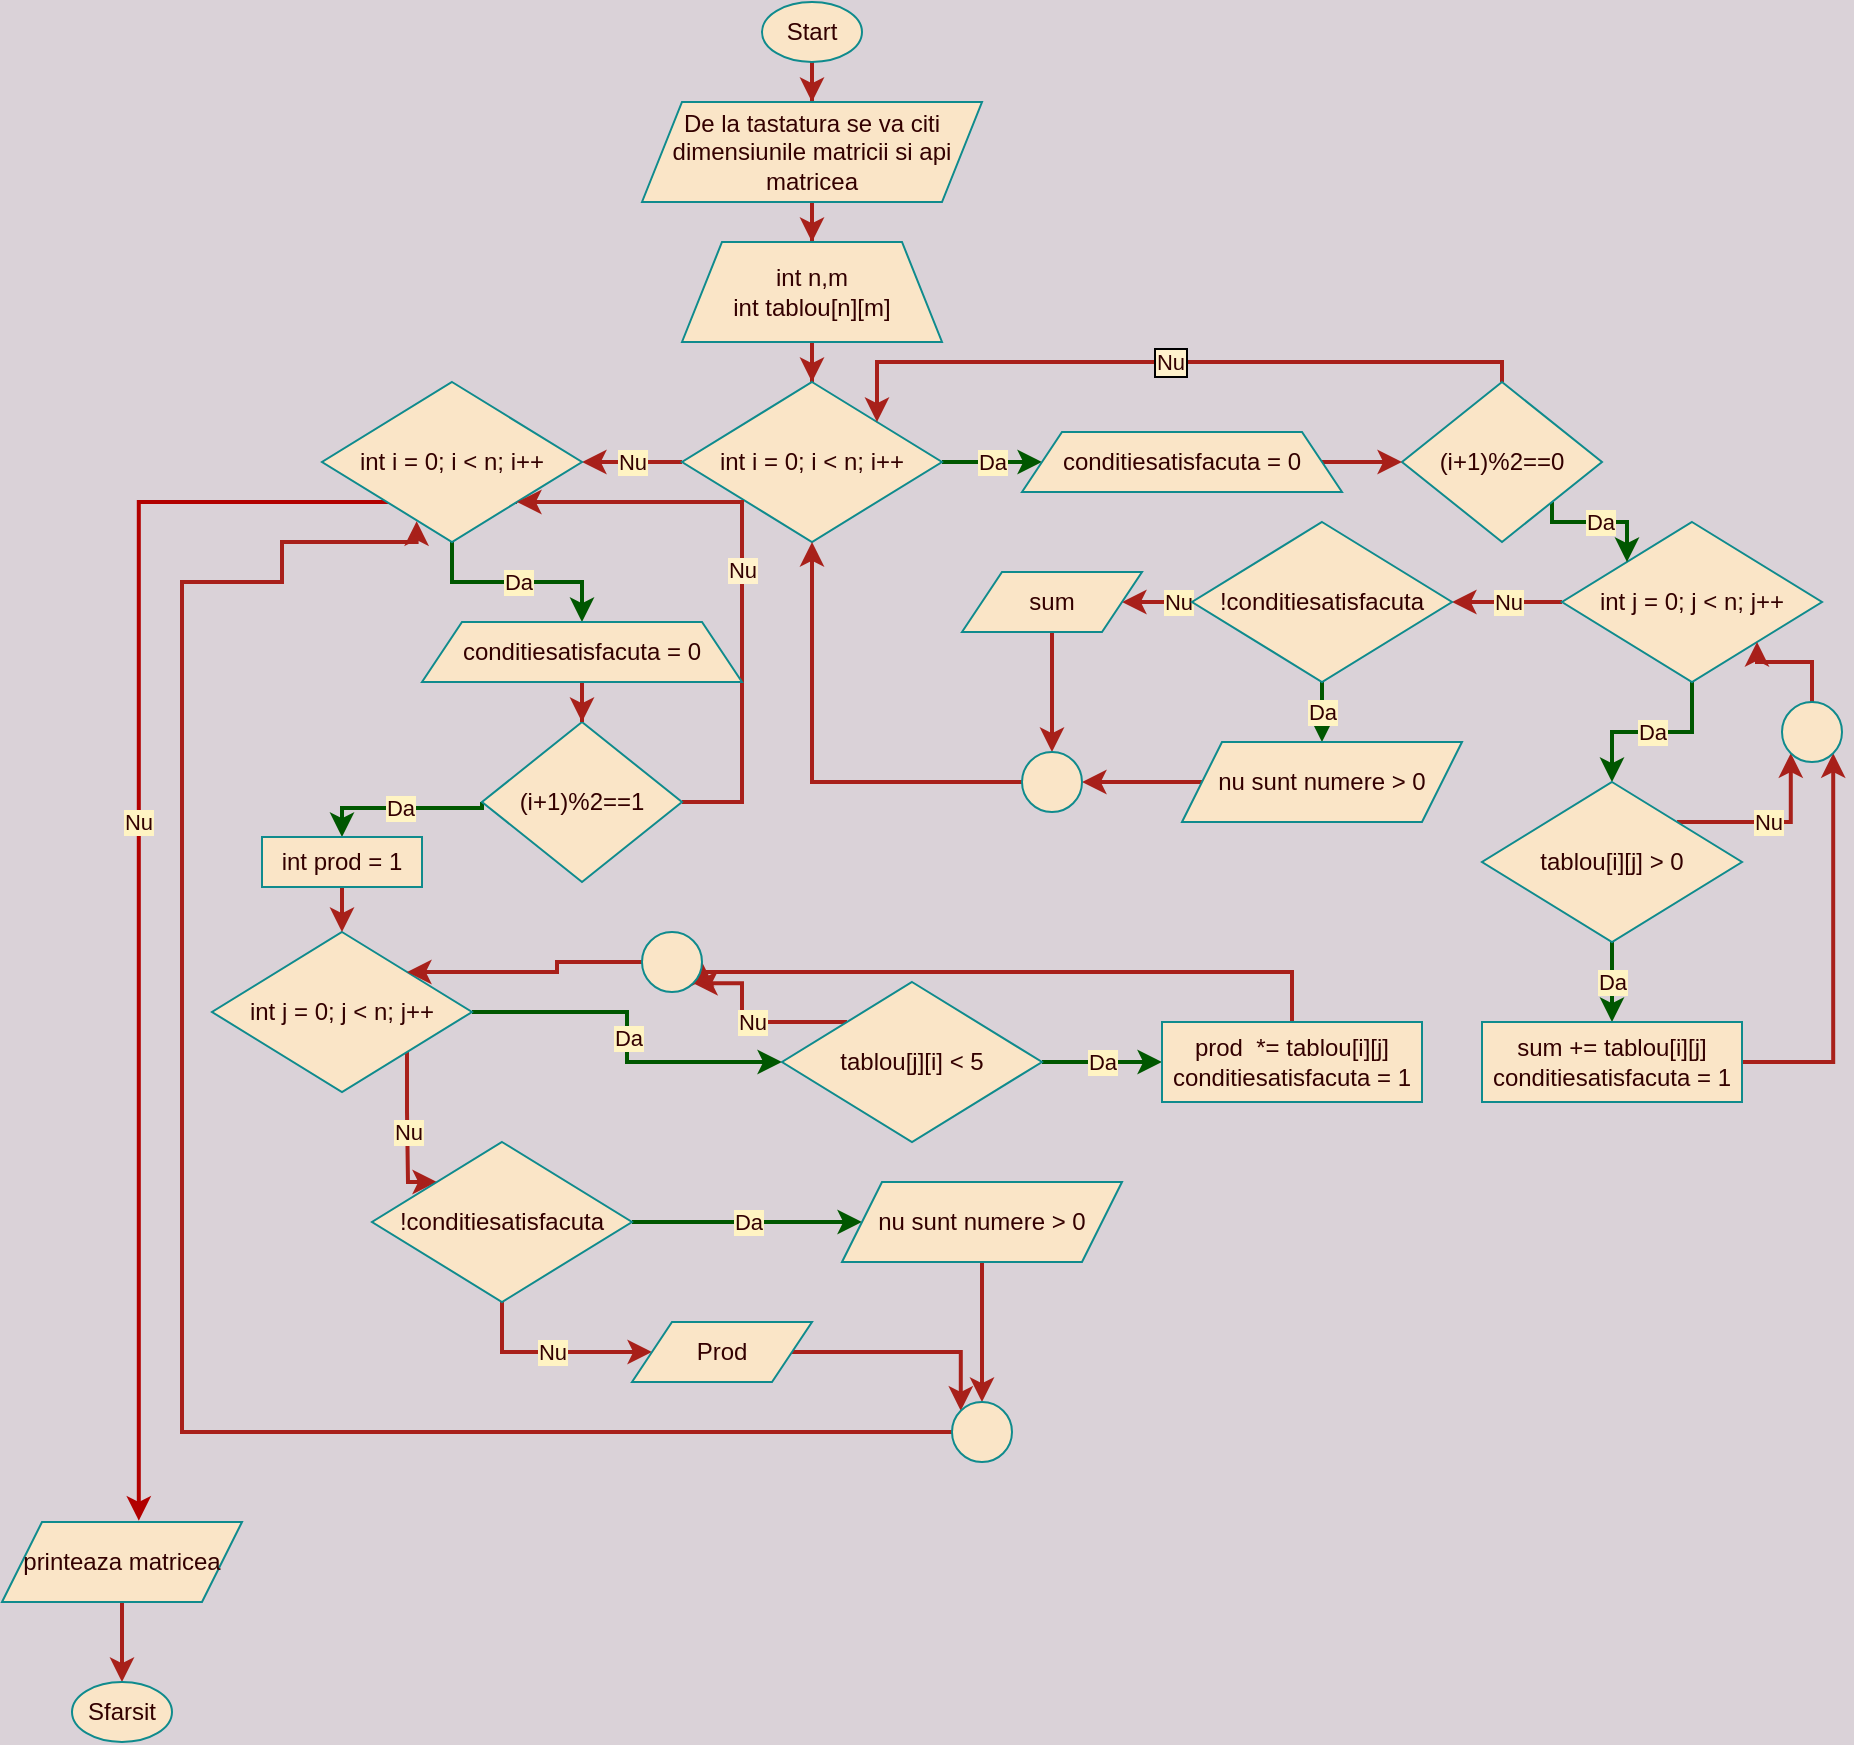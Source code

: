 <mxfile version="13.7.3" type="device"><diagram id="RLgPyAIs4FqjotcsVMBD" name="Page-1"><mxGraphModel dx="2130" dy="870" grid="1" gridSize="10" guides="1" tooltips="1" connect="1" arrows="1" fold="1" page="1" pageScale="1" pageWidth="850" pageHeight="1100" background="#DAD2D8" math="0" shadow="0"><root><mxCell id="0"/><mxCell id="1" parent="0"/><mxCell id="8iJlqZLfJ56xnF9CxDdc-15" style="edgeStyle=orthogonalEdgeStyle;rounded=0;orthogonalLoop=1;jettySize=auto;html=1;strokeWidth=2;labelBackgroundColor=none;strokeColor=#A8201A;fontColor=#330000;" edge="1" parent="1" source="8iJlqZLfJ56xnF9CxDdc-1" target="8iJlqZLfJ56xnF9CxDdc-3"><mxGeometry relative="1" as="geometry"/></mxCell><mxCell id="8iJlqZLfJ56xnF9CxDdc-1" value="Start" style="ellipse;whiteSpace=wrap;html=1;fillColor=#FAE5C7;strokeColor=#0F8B8D;fontColor=#330000;labelBackgroundColor=none;" vertex="1" parent="1"><mxGeometry x="290" y="70" width="50" height="30" as="geometry"/></mxCell><mxCell id="8iJlqZLfJ56xnF9CxDdc-16" style="edgeStyle=orthogonalEdgeStyle;rounded=0;orthogonalLoop=1;jettySize=auto;html=1;strokeWidth=2;labelBackgroundColor=none;strokeColor=#A8201A;fontColor=#330000;" edge="1" parent="1" source="8iJlqZLfJ56xnF9CxDdc-3" target="8iJlqZLfJ56xnF9CxDdc-4"><mxGeometry relative="1" as="geometry"/></mxCell><mxCell id="8iJlqZLfJ56xnF9CxDdc-3" value="De la tastatura se va citi dimensiunile matricii si api matricea" style="shape=parallelogram;perimeter=parallelogramPerimeter;whiteSpace=wrap;html=1;fixedSize=1;fillColor=#FAE5C7;strokeColor=#0F8B8D;fontColor=#330000;labelBackgroundColor=none;" vertex="1" parent="1"><mxGeometry x="230" y="120" width="170" height="50" as="geometry"/></mxCell><mxCell id="8iJlqZLfJ56xnF9CxDdc-17" style="edgeStyle=orthogonalEdgeStyle;rounded=0;orthogonalLoop=1;jettySize=auto;html=1;strokeWidth=2;labelBackgroundColor=none;strokeColor=#A8201A;fontColor=#330000;" edge="1" parent="1" source="8iJlqZLfJ56xnF9CxDdc-4" target="8iJlqZLfJ56xnF9CxDdc-6"><mxGeometry relative="1" as="geometry"/></mxCell><mxCell id="8iJlqZLfJ56xnF9CxDdc-4" value="int n,m&lt;br&gt;int tablou[n][m]&lt;br&gt;" style="shape=trapezoid;perimeter=trapezoidPerimeter;whiteSpace=wrap;html=1;fixedSize=1;fillColor=#FAE5C7;strokeColor=#0F8B8D;fontColor=#330000;labelBackgroundColor=none;" vertex="1" parent="1"><mxGeometry x="250" y="190" width="130" height="50" as="geometry"/></mxCell><mxCell id="8iJlqZLfJ56xnF9CxDdc-18" value="Da" style="edgeStyle=orthogonalEdgeStyle;rounded=0;orthogonalLoop=1;jettySize=auto;html=1;entryX=0;entryY=0.5;entryDx=0;entryDy=0;strokeWidth=2;labelBackgroundColor=#FFF4C3;strokeColor=#005700;fillColor=#008a00;fontColor=#330000;labelBorderColor=none;" edge="1" parent="1" source="8iJlqZLfJ56xnF9CxDdc-6" target="8iJlqZLfJ56xnF9CxDdc-10"><mxGeometry relative="1" as="geometry"/></mxCell><mxCell id="8iJlqZLfJ56xnF9CxDdc-71" value="Nu" style="edgeStyle=orthogonalEdgeStyle;rounded=0;orthogonalLoop=1;jettySize=auto;html=1;strokeWidth=2;labelBackgroundColor=#FFF4C3;strokeColor=#A8201A;fontColor=#330000;labelBorderColor=none;" edge="1" parent="1" source="8iJlqZLfJ56xnF9CxDdc-6" target="8iJlqZLfJ56xnF9CxDdc-50"><mxGeometry relative="1" as="geometry"/></mxCell><mxCell id="8iJlqZLfJ56xnF9CxDdc-6" value="int&amp;nbsp;i&amp;nbsp;=&amp;nbsp;0;&amp;nbsp;i&amp;nbsp;&amp;lt;&amp;nbsp;n;&amp;nbsp;i++" style="rhombus;whiteSpace=wrap;html=1;fillColor=#FAE5C7;strokeColor=#0F8B8D;fontColor=#330000;labelBackgroundColor=none;" vertex="1" parent="1"><mxGeometry x="250" y="260" width="130" height="80" as="geometry"/></mxCell><mxCell id="8iJlqZLfJ56xnF9CxDdc-21" value="Da" style="edgeStyle=orthogonalEdgeStyle;rounded=0;orthogonalLoop=1;jettySize=auto;html=1;strokeWidth=2;labelBackgroundColor=#FFF4C3;strokeColor=#005700;fillColor=#008a00;fontColor=#330000;labelBorderColor=none;" edge="1" parent="1" source="8iJlqZLfJ56xnF9CxDdc-7" target="8iJlqZLfJ56xnF9CxDdc-9"><mxGeometry relative="1" as="geometry"/></mxCell><mxCell id="8iJlqZLfJ56xnF9CxDdc-24" value="Nu" style="edgeStyle=orthogonalEdgeStyle;rounded=0;orthogonalLoop=1;jettySize=auto;html=1;strokeWidth=2;labelBackgroundColor=#FFF4C3;strokeColor=#A8201A;fontColor=#330000;labelBorderColor=none;" edge="1" parent="1" source="8iJlqZLfJ56xnF9CxDdc-7" target="8iJlqZLfJ56xnF9CxDdc-12"><mxGeometry relative="1" as="geometry"/></mxCell><mxCell id="8iJlqZLfJ56xnF9CxDdc-7" value="int j =&amp;nbsp;0; j &amp;lt;&amp;nbsp;n; j++" style="rhombus;whiteSpace=wrap;html=1;fillColor=#FAE5C7;strokeColor=#0F8B8D;fontColor=#330000;labelBackgroundColor=none;" vertex="1" parent="1"><mxGeometry x="690" y="330" width="130" height="80" as="geometry"/></mxCell><mxCell id="8iJlqZLfJ56xnF9CxDdc-20" value="Da" style="edgeStyle=orthogonalEdgeStyle;rounded=0;orthogonalLoop=1;jettySize=auto;html=1;exitX=1;exitY=1;exitDx=0;exitDy=0;entryX=0;entryY=0;entryDx=0;entryDy=0;strokeWidth=2;labelBackgroundColor=#FFF4C3;strokeColor=#005700;fillColor=#008a00;fontColor=#330000;labelBorderColor=none;" edge="1" parent="1" source="8iJlqZLfJ56xnF9CxDdc-8" target="8iJlqZLfJ56xnF9CxDdc-7"><mxGeometry relative="1" as="geometry"><Array as="points"><mxPoint x="685" y="330"/><mxPoint x="723" y="330"/></Array></mxGeometry></mxCell><mxCell id="8iJlqZLfJ56xnF9CxDdc-101" value="Nu" style="edgeStyle=orthogonalEdgeStyle;rounded=0;orthogonalLoop=1;jettySize=auto;html=1;labelBackgroundColor=#FFF2CC;strokeColor=#A8201A;strokeWidth=2;fontColor=#330000;entryX=1;entryY=0;entryDx=0;entryDy=0;labelBorderColor=#000000;" edge="1" parent="1" source="8iJlqZLfJ56xnF9CxDdc-8" target="8iJlqZLfJ56xnF9CxDdc-6"><mxGeometry relative="1" as="geometry"><mxPoint x="570" y="230" as="targetPoint"/><Array as="points"><mxPoint x="660" y="250"/><mxPoint x="348" y="250"/></Array></mxGeometry></mxCell><mxCell id="8iJlqZLfJ56xnF9CxDdc-8" value="(i+1)%2==0" style="rhombus;whiteSpace=wrap;html=1;fillColor=#FAE5C7;strokeColor=#0F8B8D;fontColor=#330000;labelBackgroundColor=none;" vertex="1" parent="1"><mxGeometry x="610" y="260" width="100" height="80" as="geometry"/></mxCell><mxCell id="8iJlqZLfJ56xnF9CxDdc-22" value="Da" style="edgeStyle=orthogonalEdgeStyle;rounded=0;orthogonalLoop=1;jettySize=auto;html=1;exitX=0.5;exitY=1;exitDx=0;exitDy=0;entryX=0.5;entryY=0;entryDx=0;entryDy=0;strokeWidth=2;labelBackgroundColor=#FFF4C3;strokeColor=#005700;fillColor=#008a00;fontColor=#330000;labelBorderColor=none;" edge="1" parent="1" source="8iJlqZLfJ56xnF9CxDdc-9" target="8iJlqZLfJ56xnF9CxDdc-11"><mxGeometry relative="1" as="geometry"/></mxCell><mxCell id="8iJlqZLfJ56xnF9CxDdc-81" value="Nu" style="edgeStyle=orthogonalEdgeStyle;rounded=0;orthogonalLoop=1;jettySize=auto;html=1;exitX=1;exitY=0;exitDx=0;exitDy=0;entryX=0;entryY=1;entryDx=0;entryDy=0;strokeWidth=2;labelBackgroundColor=#FFF4C3;strokeColor=#A8201A;fontColor=#330000;labelBorderColor=none;" edge="1" parent="1" source="8iJlqZLfJ56xnF9CxDdc-9" target="8iJlqZLfJ56xnF9CxDdc-86"><mxGeometry relative="1" as="geometry"/></mxCell><mxCell id="8iJlqZLfJ56xnF9CxDdc-9" value="tablou[i][j] &amp;gt; 0" style="rhombus;whiteSpace=wrap;html=1;fillColor=#FAE5C7;strokeColor=#0F8B8D;fontColor=#330000;labelBackgroundColor=none;" vertex="1" parent="1"><mxGeometry x="650" y="460" width="130" height="80" as="geometry"/></mxCell><mxCell id="8iJlqZLfJ56xnF9CxDdc-19" style="edgeStyle=orthogonalEdgeStyle;rounded=0;orthogonalLoop=1;jettySize=auto;html=1;strokeWidth=2;labelBackgroundColor=none;strokeColor=#A8201A;fontColor=#330000;" edge="1" parent="1" source="8iJlqZLfJ56xnF9CxDdc-10" target="8iJlqZLfJ56xnF9CxDdc-8"><mxGeometry relative="1" as="geometry"/></mxCell><mxCell id="8iJlqZLfJ56xnF9CxDdc-10" value="conditiesatisfacuta = 0" style="shape=trapezoid;perimeter=trapezoidPerimeter;whiteSpace=wrap;html=1;fixedSize=1;fillColor=#FAE5C7;strokeColor=#0F8B8D;fontColor=#330000;labelBackgroundColor=none;" vertex="1" parent="1"><mxGeometry x="420" y="285" width="160" height="30" as="geometry"/></mxCell><mxCell id="8iJlqZLfJ56xnF9CxDdc-87" style="edgeStyle=orthogonalEdgeStyle;rounded=0;orthogonalLoop=1;jettySize=auto;html=1;entryX=1;entryY=1;entryDx=0;entryDy=0;strokeWidth=2;labelBackgroundColor=none;strokeColor=#A8201A;fontColor=#330000;" edge="1" parent="1" source="8iJlqZLfJ56xnF9CxDdc-11" target="8iJlqZLfJ56xnF9CxDdc-86"><mxGeometry relative="1" as="geometry"/></mxCell><mxCell id="8iJlqZLfJ56xnF9CxDdc-11" value="sum += tablou[i][j]&lt;br&gt;conditiesatisfacuta = 1" style="rounded=0;whiteSpace=wrap;html=1;fillColor=#FAE5C7;strokeColor=#0F8B8D;fontColor=#330000;labelBackgroundColor=none;" vertex="1" parent="1"><mxGeometry x="650" y="580" width="130" height="40" as="geometry"/></mxCell><mxCell id="8iJlqZLfJ56xnF9CxDdc-25" value="Da" style="edgeStyle=orthogonalEdgeStyle;rounded=0;orthogonalLoop=1;jettySize=auto;html=1;strokeWidth=2;labelBackgroundColor=#FFF4C3;strokeColor=#005700;fillColor=#008a00;fontColor=#330000;labelBorderColor=none;" edge="1" parent="1" source="8iJlqZLfJ56xnF9CxDdc-12" target="8iJlqZLfJ56xnF9CxDdc-13"><mxGeometry relative="1" as="geometry"/></mxCell><mxCell id="8iJlqZLfJ56xnF9CxDdc-26" value="Nu" style="edgeStyle=orthogonalEdgeStyle;rounded=0;orthogonalLoop=1;jettySize=auto;html=1;strokeWidth=2;labelBackgroundColor=#FFF4C3;strokeColor=#A8201A;fontColor=#330000;labelBorderColor=none;" edge="1" parent="1" source="8iJlqZLfJ56xnF9CxDdc-12" target="8iJlqZLfJ56xnF9CxDdc-14"><mxGeometry relative="1" as="geometry"/></mxCell><mxCell id="8iJlqZLfJ56xnF9CxDdc-12" value="!conditiesatisfacuta" style="rhombus;whiteSpace=wrap;html=1;fillColor=#FAE5C7;strokeColor=#0F8B8D;fontColor=#330000;labelBackgroundColor=none;" vertex="1" parent="1"><mxGeometry x="505" y="330" width="130" height="80" as="geometry"/></mxCell><mxCell id="8iJlqZLfJ56xnF9CxDdc-28" style="edgeStyle=orthogonalEdgeStyle;rounded=0;orthogonalLoop=1;jettySize=auto;html=1;strokeWidth=2;labelBackgroundColor=none;strokeColor=#A8201A;fontColor=#330000;" edge="1" parent="1" source="8iJlqZLfJ56xnF9CxDdc-13" target="8iJlqZLfJ56xnF9CxDdc-27"><mxGeometry relative="1" as="geometry"/></mxCell><mxCell id="8iJlqZLfJ56xnF9CxDdc-13" value="nu sunt numere &amp;gt; 0" style="shape=parallelogram;perimeter=parallelogramPerimeter;whiteSpace=wrap;html=1;fixedSize=1;fillColor=#FAE5C7;strokeColor=#0F8B8D;fontColor=#330000;labelBackgroundColor=none;" vertex="1" parent="1"><mxGeometry x="500" y="440" width="140" height="40" as="geometry"/></mxCell><mxCell id="8iJlqZLfJ56xnF9CxDdc-29" style="edgeStyle=orthogonalEdgeStyle;rounded=0;orthogonalLoop=1;jettySize=auto;html=1;strokeWidth=2;labelBackgroundColor=none;strokeColor=#A8201A;fontColor=#330000;" edge="1" parent="1" source="8iJlqZLfJ56xnF9CxDdc-14" target="8iJlqZLfJ56xnF9CxDdc-27"><mxGeometry relative="1" as="geometry"/></mxCell><mxCell id="8iJlqZLfJ56xnF9CxDdc-14" value="sum" style="shape=parallelogram;perimeter=parallelogramPerimeter;whiteSpace=wrap;html=1;fixedSize=1;fillColor=#FAE5C7;strokeColor=#0F8B8D;fontColor=#330000;labelBackgroundColor=none;" vertex="1" parent="1"><mxGeometry x="390" y="355" width="90" height="30" as="geometry"/></mxCell><mxCell id="8iJlqZLfJ56xnF9CxDdc-30" style="edgeStyle=orthogonalEdgeStyle;rounded=0;orthogonalLoop=1;jettySize=auto;html=1;strokeWidth=2;labelBackgroundColor=none;strokeColor=#A8201A;fontColor=#330000;" edge="1" parent="1" source="8iJlqZLfJ56xnF9CxDdc-27" target="8iJlqZLfJ56xnF9CxDdc-6"><mxGeometry relative="1" as="geometry"/></mxCell><mxCell id="8iJlqZLfJ56xnF9CxDdc-27" value="" style="ellipse;whiteSpace=wrap;html=1;aspect=fixed;fillColor=#FAE5C7;strokeColor=#0F8B8D;fontColor=#330000;labelBackgroundColor=none;" vertex="1" parent="1"><mxGeometry x="420" y="445" width="30" height="30" as="geometry"/></mxCell><mxCell id="8iJlqZLfJ56xnF9CxDdc-72" value="Da" style="edgeStyle=orthogonalEdgeStyle;rounded=0;orthogonalLoop=1;jettySize=auto;html=1;entryX=0.5;entryY=0;entryDx=0;entryDy=0;strokeWidth=2;exitX=0.5;exitY=1;exitDx=0;exitDy=0;labelBackgroundColor=#FFF4C3;strokeColor=#005700;fillColor=#008a00;fontColor=#330000;labelBorderColor=none;" edge="1" parent="1" source="8iJlqZLfJ56xnF9CxDdc-50" target="8iJlqZLfJ56xnF9CxDdc-59"><mxGeometry relative="1" as="geometry"><mxPoint x="155" y="500" as="sourcePoint"/></mxGeometry></mxCell><mxCell id="8iJlqZLfJ56xnF9CxDdc-90" value="Nu" style="edgeStyle=orthogonalEdgeStyle;rounded=0;orthogonalLoop=1;jettySize=auto;html=1;exitX=1;exitY=1;exitDx=0;exitDy=0;entryX=0.57;entryY=-0.017;entryDx=0;entryDy=0;entryPerimeter=0;strokeWidth=2;labelBackgroundColor=#FFF4C3;strokeColor=#B20000;fillColor=#e51400;fontColor=#330000;labelBorderColor=none;" edge="1" parent="1" source="8iJlqZLfJ56xnF9CxDdc-50" target="8iJlqZLfJ56xnF9CxDdc-89"><mxGeometry relative="1" as="geometry"/></mxCell><mxCell id="8iJlqZLfJ56xnF9CxDdc-50" value="int&amp;nbsp;i&amp;nbsp;=&amp;nbsp;0;&amp;nbsp;i&amp;nbsp;&amp;lt;&amp;nbsp;n;&amp;nbsp;i++" style="rhombus;whiteSpace=wrap;html=1;fillColor=#FAE5C7;strokeColor=#0F8B8D;fontColor=#330000;labelBackgroundColor=none;" vertex="1" parent="1"><mxGeometry x="70" y="260" width="130" height="80" as="geometry"/></mxCell><mxCell id="8iJlqZLfJ56xnF9CxDdc-76" value="Da" style="edgeStyle=orthogonalEdgeStyle;rounded=0;orthogonalLoop=1;jettySize=auto;html=1;entryX=0;entryY=0.5;entryDx=0;entryDy=0;strokeWidth=2;labelBackgroundColor=#FFF4C3;strokeColor=#005700;fillColor=#008a00;fontColor=#330000;labelBorderColor=none;" edge="1" parent="1" source="8iJlqZLfJ56xnF9CxDdc-53" target="8iJlqZLfJ56xnF9CxDdc-57"><mxGeometry relative="1" as="geometry"/></mxCell><mxCell id="8iJlqZLfJ56xnF9CxDdc-80" value="Nu" style="edgeStyle=orthogonalEdgeStyle;rounded=0;orthogonalLoop=1;jettySize=auto;html=1;exitX=1;exitY=1;exitDx=0;exitDy=0;entryX=0;entryY=0;entryDx=0;entryDy=0;strokeWidth=2;labelBackgroundColor=#FFF4C3;strokeColor=#A8201A;fontColor=#330000;labelBorderColor=none;" edge="1" parent="1" source="8iJlqZLfJ56xnF9CxDdc-53" target="8iJlqZLfJ56xnF9CxDdc-64"><mxGeometry relative="1" as="geometry"><Array as="points"><mxPoint x="113" y="625"/><mxPoint x="113" y="625"/><mxPoint x="113" y="660"/></Array></mxGeometry></mxCell><mxCell id="8iJlqZLfJ56xnF9CxDdc-53" value="int j =&amp;nbsp;0; j &amp;lt;&amp;nbsp;n; j++" style="rhombus;whiteSpace=wrap;html=1;fillColor=#FAE5C7;strokeColor=#0F8B8D;fontColor=#330000;labelBackgroundColor=none;" vertex="1" parent="1"><mxGeometry x="15" y="535" width="130" height="80" as="geometry"/></mxCell><mxCell id="8iJlqZLfJ56xnF9CxDdc-74" value="Da" style="edgeStyle=orthogonalEdgeStyle;rounded=0;orthogonalLoop=1;jettySize=auto;html=1;strokeWidth=2;exitX=0;exitY=0.5;exitDx=0;exitDy=0;labelBackgroundColor=#FFF4C3;strokeColor=#005700;entryX=0.5;entryY=0;entryDx=0;entryDy=0;fillColor=#008a00;fontColor=#330000;labelBorderColor=none;" edge="1" parent="1" source="8iJlqZLfJ56xnF9CxDdc-55" target="8iJlqZLfJ56xnF9CxDdc-73"><mxGeometry relative="1" as="geometry"><Array as="points"><mxPoint x="150" y="473"/><mxPoint x="80" y="473"/></Array></mxGeometry></mxCell><mxCell id="8iJlqZLfJ56xnF9CxDdc-102" value="Nu" style="edgeStyle=orthogonalEdgeStyle;rounded=0;orthogonalLoop=1;jettySize=auto;html=1;labelBackgroundColor=#FFF2CC;strokeColor=#A8201A;strokeWidth=2;fontColor=#330000;entryX=1;entryY=1;entryDx=0;entryDy=0;" edge="1" parent="1" source="8iJlqZLfJ56xnF9CxDdc-55" target="8iJlqZLfJ56xnF9CxDdc-50"><mxGeometry relative="1" as="geometry"><mxPoint x="220" y="340" as="targetPoint"/><Array as="points"><mxPoint x="200" y="470"/><mxPoint x="280" y="470"/><mxPoint x="280" y="320"/></Array></mxGeometry></mxCell><mxCell id="8iJlqZLfJ56xnF9CxDdc-55" value="(i+1)%2==1" style="rhombus;whiteSpace=wrap;html=1;fillColor=#FAE5C7;strokeColor=#0F8B8D;fontColor=#330000;labelBackgroundColor=none;" vertex="1" parent="1"><mxGeometry x="150" y="430" width="100" height="80" as="geometry"/></mxCell><mxCell id="8iJlqZLfJ56xnF9CxDdc-77" value="Da" style="edgeStyle=orthogonalEdgeStyle;rounded=0;orthogonalLoop=1;jettySize=auto;html=1;strokeWidth=2;labelBackgroundColor=#FFF4C3;strokeColor=#005700;fillColor=#008a00;fontColor=#330000;labelBorderColor=none;" edge="1" parent="1" source="8iJlqZLfJ56xnF9CxDdc-57" target="8iJlqZLfJ56xnF9CxDdc-61"><mxGeometry relative="1" as="geometry"/></mxCell><mxCell id="8iJlqZLfJ56xnF9CxDdc-82" value="Nu" style="edgeStyle=orthogonalEdgeStyle;rounded=0;orthogonalLoop=1;jettySize=auto;html=1;exitX=0;exitY=0;exitDx=0;exitDy=0;entryX=1;entryY=1;entryDx=0;entryDy=0;strokeWidth=2;labelBackgroundColor=#FFF4C3;strokeColor=#A8201A;fontColor=#330000;labelBorderColor=none;" edge="1" parent="1" source="8iJlqZLfJ56xnF9CxDdc-57" target="8iJlqZLfJ56xnF9CxDdc-83"><mxGeometry relative="1" as="geometry"/></mxCell><mxCell id="8iJlqZLfJ56xnF9CxDdc-57" value="tablou[j][i] &amp;lt; 5" style="rhombus;whiteSpace=wrap;html=1;fillColor=#FAE5C7;strokeColor=#0F8B8D;fontColor=#330000;labelBackgroundColor=none;" vertex="1" parent="1"><mxGeometry x="300" y="560" width="130" height="80" as="geometry"/></mxCell><mxCell id="8iJlqZLfJ56xnF9CxDdc-58" style="edgeStyle=orthogonalEdgeStyle;rounded=0;orthogonalLoop=1;jettySize=auto;html=1;strokeWidth=2;labelBackgroundColor=none;strokeColor=#A8201A;fontColor=#330000;" edge="1" parent="1" source="8iJlqZLfJ56xnF9CxDdc-59" target="8iJlqZLfJ56xnF9CxDdc-55"><mxGeometry relative="1" as="geometry"/></mxCell><mxCell id="8iJlqZLfJ56xnF9CxDdc-59" value="conditiesatisfacuta = 0" style="shape=trapezoid;perimeter=trapezoidPerimeter;whiteSpace=wrap;html=1;fixedSize=1;fillColor=#FAE5C7;strokeColor=#0F8B8D;fontColor=#330000;labelBackgroundColor=none;" vertex="1" parent="1"><mxGeometry x="120" y="380" width="160" height="30" as="geometry"/></mxCell><mxCell id="8iJlqZLfJ56xnF9CxDdc-94" style="edgeStyle=orthogonalEdgeStyle;rounded=0;orthogonalLoop=1;jettySize=auto;html=1;strokeWidth=2;entryX=1;entryY=0.5;entryDx=0;entryDy=0;labelBackgroundColor=none;strokeColor=#A8201A;fontColor=#330000;" edge="1" parent="1" source="8iJlqZLfJ56xnF9CxDdc-61" target="8iJlqZLfJ56xnF9CxDdc-83"><mxGeometry relative="1" as="geometry"><mxPoint x="530" y="530" as="targetPoint"/><Array as="points"><mxPoint x="555" y="555"/></Array></mxGeometry></mxCell><mxCell id="8iJlqZLfJ56xnF9CxDdc-61" value="prod&amp;nbsp; *= tablou[i][j]&lt;br&gt;conditiesatisfacuta = 1" style="rounded=0;whiteSpace=wrap;html=1;fillColor=#FAE5C7;strokeColor=#0F8B8D;fontColor=#330000;labelBackgroundColor=none;" vertex="1" parent="1"><mxGeometry x="490" y="580" width="130" height="40" as="geometry"/></mxCell><mxCell id="8iJlqZLfJ56xnF9CxDdc-62" value="Da" style="edgeStyle=orthogonalEdgeStyle;rounded=0;orthogonalLoop=1;jettySize=auto;html=1;strokeWidth=2;labelBackgroundColor=#FFF4C3;strokeColor=#005700;fillColor=#008a00;fontColor=#330000;labelBorderColor=none;" edge="1" parent="1" source="8iJlqZLfJ56xnF9CxDdc-64" target="8iJlqZLfJ56xnF9CxDdc-66"><mxGeometry relative="1" as="geometry"/></mxCell><mxCell id="8iJlqZLfJ56xnF9CxDdc-63" value="Nu" style="edgeStyle=orthogonalEdgeStyle;rounded=0;orthogonalLoop=1;jettySize=auto;html=1;strokeWidth=2;labelBackgroundColor=#FFF4C3;strokeColor=#A8201A;entryX=0;entryY=0.5;entryDx=0;entryDy=0;fontColor=#330000;labelBorderColor=none;" edge="1" parent="1" source="8iJlqZLfJ56xnF9CxDdc-64" target="8iJlqZLfJ56xnF9CxDdc-68"><mxGeometry relative="1" as="geometry"><Array as="points"><mxPoint x="160" y="745"/></Array></mxGeometry></mxCell><mxCell id="8iJlqZLfJ56xnF9CxDdc-64" value="!conditiesatisfacuta" style="rhombus;whiteSpace=wrap;html=1;fillColor=#FAE5C7;strokeColor=#0F8B8D;fontColor=#330000;labelBackgroundColor=none;" vertex="1" parent="1"><mxGeometry x="95" y="640" width="130" height="80" as="geometry"/></mxCell><mxCell id="8iJlqZLfJ56xnF9CxDdc-65" style="edgeStyle=orthogonalEdgeStyle;rounded=0;orthogonalLoop=1;jettySize=auto;html=1;strokeWidth=2;labelBackgroundColor=none;strokeColor=#A8201A;fontColor=#330000;" edge="1" parent="1" source="8iJlqZLfJ56xnF9CxDdc-66" target="8iJlqZLfJ56xnF9CxDdc-70"><mxGeometry relative="1" as="geometry"/></mxCell><mxCell id="8iJlqZLfJ56xnF9CxDdc-66" value="nu sunt numere &amp;gt; 0" style="shape=parallelogram;perimeter=parallelogramPerimeter;whiteSpace=wrap;html=1;fixedSize=1;fillColor=#FAE5C7;strokeColor=#0F8B8D;fontColor=#330000;labelBackgroundColor=none;" vertex="1" parent="1"><mxGeometry x="330" y="660" width="140" height="40" as="geometry"/></mxCell><mxCell id="8iJlqZLfJ56xnF9CxDdc-67" style="edgeStyle=orthogonalEdgeStyle;rounded=0;orthogonalLoop=1;jettySize=auto;html=1;strokeWidth=2;labelBackgroundColor=none;strokeColor=#A8201A;entryX=0;entryY=0;entryDx=0;entryDy=0;fontColor=#330000;" edge="1" parent="1" source="8iJlqZLfJ56xnF9CxDdc-68" target="8iJlqZLfJ56xnF9CxDdc-70"><mxGeometry relative="1" as="geometry"/></mxCell><mxCell id="8iJlqZLfJ56xnF9CxDdc-68" value="Prod" style="shape=parallelogram;perimeter=parallelogramPerimeter;whiteSpace=wrap;html=1;fixedSize=1;fillColor=#FAE5C7;strokeColor=#0F8B8D;fontColor=#330000;labelBackgroundColor=none;" vertex="1" parent="1"><mxGeometry x="225" y="730" width="90" height="30" as="geometry"/></mxCell><mxCell id="8iJlqZLfJ56xnF9CxDdc-96" style="edgeStyle=orthogonalEdgeStyle;rounded=0;orthogonalLoop=1;jettySize=auto;html=1;exitX=0;exitY=0.5;exitDx=0;exitDy=0;strokeWidth=2;entryX=0.364;entryY=0.87;entryDx=0;entryDy=0;entryPerimeter=0;labelBackgroundColor=none;strokeColor=#A8201A;fontColor=#330000;" edge="1" parent="1" source="8iJlqZLfJ56xnF9CxDdc-70" target="8iJlqZLfJ56xnF9CxDdc-50"><mxGeometry relative="1" as="geometry"><mxPoint x="-130" y="560" as="targetPoint"/><Array as="points"><mxPoint y="785"/><mxPoint y="360"/><mxPoint x="50" y="360"/><mxPoint x="50" y="340"/><mxPoint x="117" y="340"/></Array></mxGeometry></mxCell><mxCell id="8iJlqZLfJ56xnF9CxDdc-70" value="" style="ellipse;whiteSpace=wrap;html=1;aspect=fixed;fillColor=#FAE5C7;strokeColor=#0F8B8D;fontColor=#330000;labelBackgroundColor=none;" vertex="1" parent="1"><mxGeometry x="385" y="770" width="30" height="30" as="geometry"/></mxCell><mxCell id="8iJlqZLfJ56xnF9CxDdc-75" style="edgeStyle=orthogonalEdgeStyle;rounded=0;orthogonalLoop=1;jettySize=auto;html=1;entryX=0.5;entryY=0;entryDx=0;entryDy=0;strokeWidth=2;labelBackgroundColor=none;strokeColor=#A8201A;fontColor=#330000;" edge="1" parent="1" source="8iJlqZLfJ56xnF9CxDdc-73" target="8iJlqZLfJ56xnF9CxDdc-53"><mxGeometry relative="1" as="geometry"/></mxCell><mxCell id="8iJlqZLfJ56xnF9CxDdc-73" value="int prod = 1" style="rounded=0;whiteSpace=wrap;html=1;fillColor=#FAE5C7;strokeColor=#0F8B8D;fontColor=#330000;labelBackgroundColor=none;" vertex="1" parent="1"><mxGeometry x="40" y="487.5" width="80" height="25" as="geometry"/></mxCell><mxCell id="8iJlqZLfJ56xnF9CxDdc-84" style="edgeStyle=orthogonalEdgeStyle;rounded=0;orthogonalLoop=1;jettySize=auto;html=1;entryX=1;entryY=0;entryDx=0;entryDy=0;strokeWidth=2;labelBackgroundColor=none;strokeColor=#A8201A;fontColor=#330000;" edge="1" parent="1" source="8iJlqZLfJ56xnF9CxDdc-83" target="8iJlqZLfJ56xnF9CxDdc-53"><mxGeometry relative="1" as="geometry"/></mxCell><mxCell id="8iJlqZLfJ56xnF9CxDdc-83" value="" style="ellipse;whiteSpace=wrap;html=1;aspect=fixed;fillColor=#FAE5C7;strokeColor=#0F8B8D;fontColor=#330000;labelBackgroundColor=none;" vertex="1" parent="1"><mxGeometry x="230" y="535" width="30" height="30" as="geometry"/></mxCell><mxCell id="8iJlqZLfJ56xnF9CxDdc-88" style="edgeStyle=orthogonalEdgeStyle;rounded=0;orthogonalLoop=1;jettySize=auto;html=1;entryX=1;entryY=1;entryDx=0;entryDy=0;strokeWidth=2;labelBackgroundColor=none;strokeColor=#A8201A;fontColor=#330000;" edge="1" parent="1" source="8iJlqZLfJ56xnF9CxDdc-86" target="8iJlqZLfJ56xnF9CxDdc-7"><mxGeometry relative="1" as="geometry"/></mxCell><mxCell id="8iJlqZLfJ56xnF9CxDdc-86" value="" style="ellipse;whiteSpace=wrap;html=1;aspect=fixed;fillColor=#FAE5C7;strokeColor=#0F8B8D;fontColor=#330000;labelBackgroundColor=none;" vertex="1" parent="1"><mxGeometry x="800" y="420" width="30" height="30" as="geometry"/></mxCell><mxCell id="8iJlqZLfJ56xnF9CxDdc-92" style="edgeStyle=orthogonalEdgeStyle;rounded=0;orthogonalLoop=1;jettySize=auto;html=1;entryX=0.5;entryY=0;entryDx=0;entryDy=0;strokeWidth=2;labelBackgroundColor=none;strokeColor=#A8201A;fontColor=#330000;" edge="1" parent="1" source="8iJlqZLfJ56xnF9CxDdc-89" target="8iJlqZLfJ56xnF9CxDdc-91"><mxGeometry relative="1" as="geometry"/></mxCell><mxCell id="8iJlqZLfJ56xnF9CxDdc-89" value="printeaza matricea" style="shape=parallelogram;perimeter=parallelogramPerimeter;whiteSpace=wrap;html=1;fixedSize=1;fillColor=#FAE5C7;strokeColor=#0F8B8D;fontColor=#330000;labelBackgroundColor=none;" vertex="1" parent="1"><mxGeometry x="-90" y="830" width="120" height="40" as="geometry"/></mxCell><mxCell id="8iJlqZLfJ56xnF9CxDdc-91" value="Sfarsit" style="ellipse;whiteSpace=wrap;html=1;fillColor=#FAE5C7;strokeColor=#0F8B8D;fontColor=#330000;labelBackgroundColor=none;" vertex="1" parent="1"><mxGeometry x="-55" y="910" width="50" height="30" as="geometry"/></mxCell></root></mxGraphModel></diagram></mxfile>